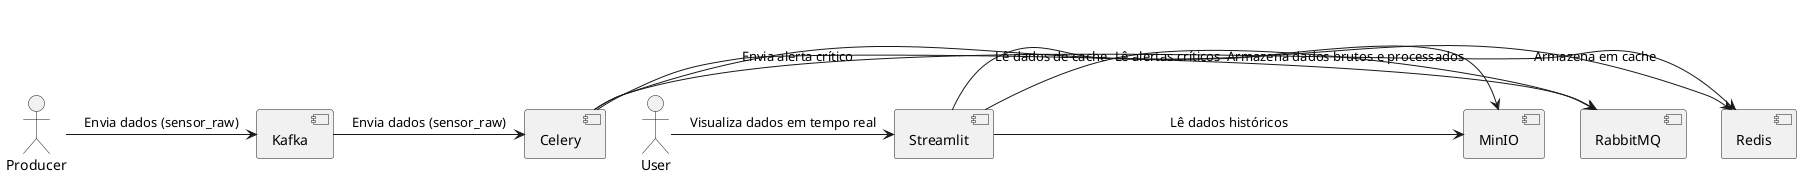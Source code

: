 @startuml
actor Producer
actor User

component Kafka as K
component Redis as R
component RabbitMQ as Q
component Celery as C
component MinIO as M
component Streamlit as S

Producer -> K : Envia dados (sensor_raw)
K -> C : Envia dados (sensor_raw)
C -> R : Armazena em cache
C -> Q : Envia alerta crítico
C -> M : Armazena dados brutos e processados

S -> R : Lê dados de cache
S -> Q : Lê alertas críticos
S -> M : Lê dados históricos

User -> S : Visualiza dados em tempo real
@enduml
